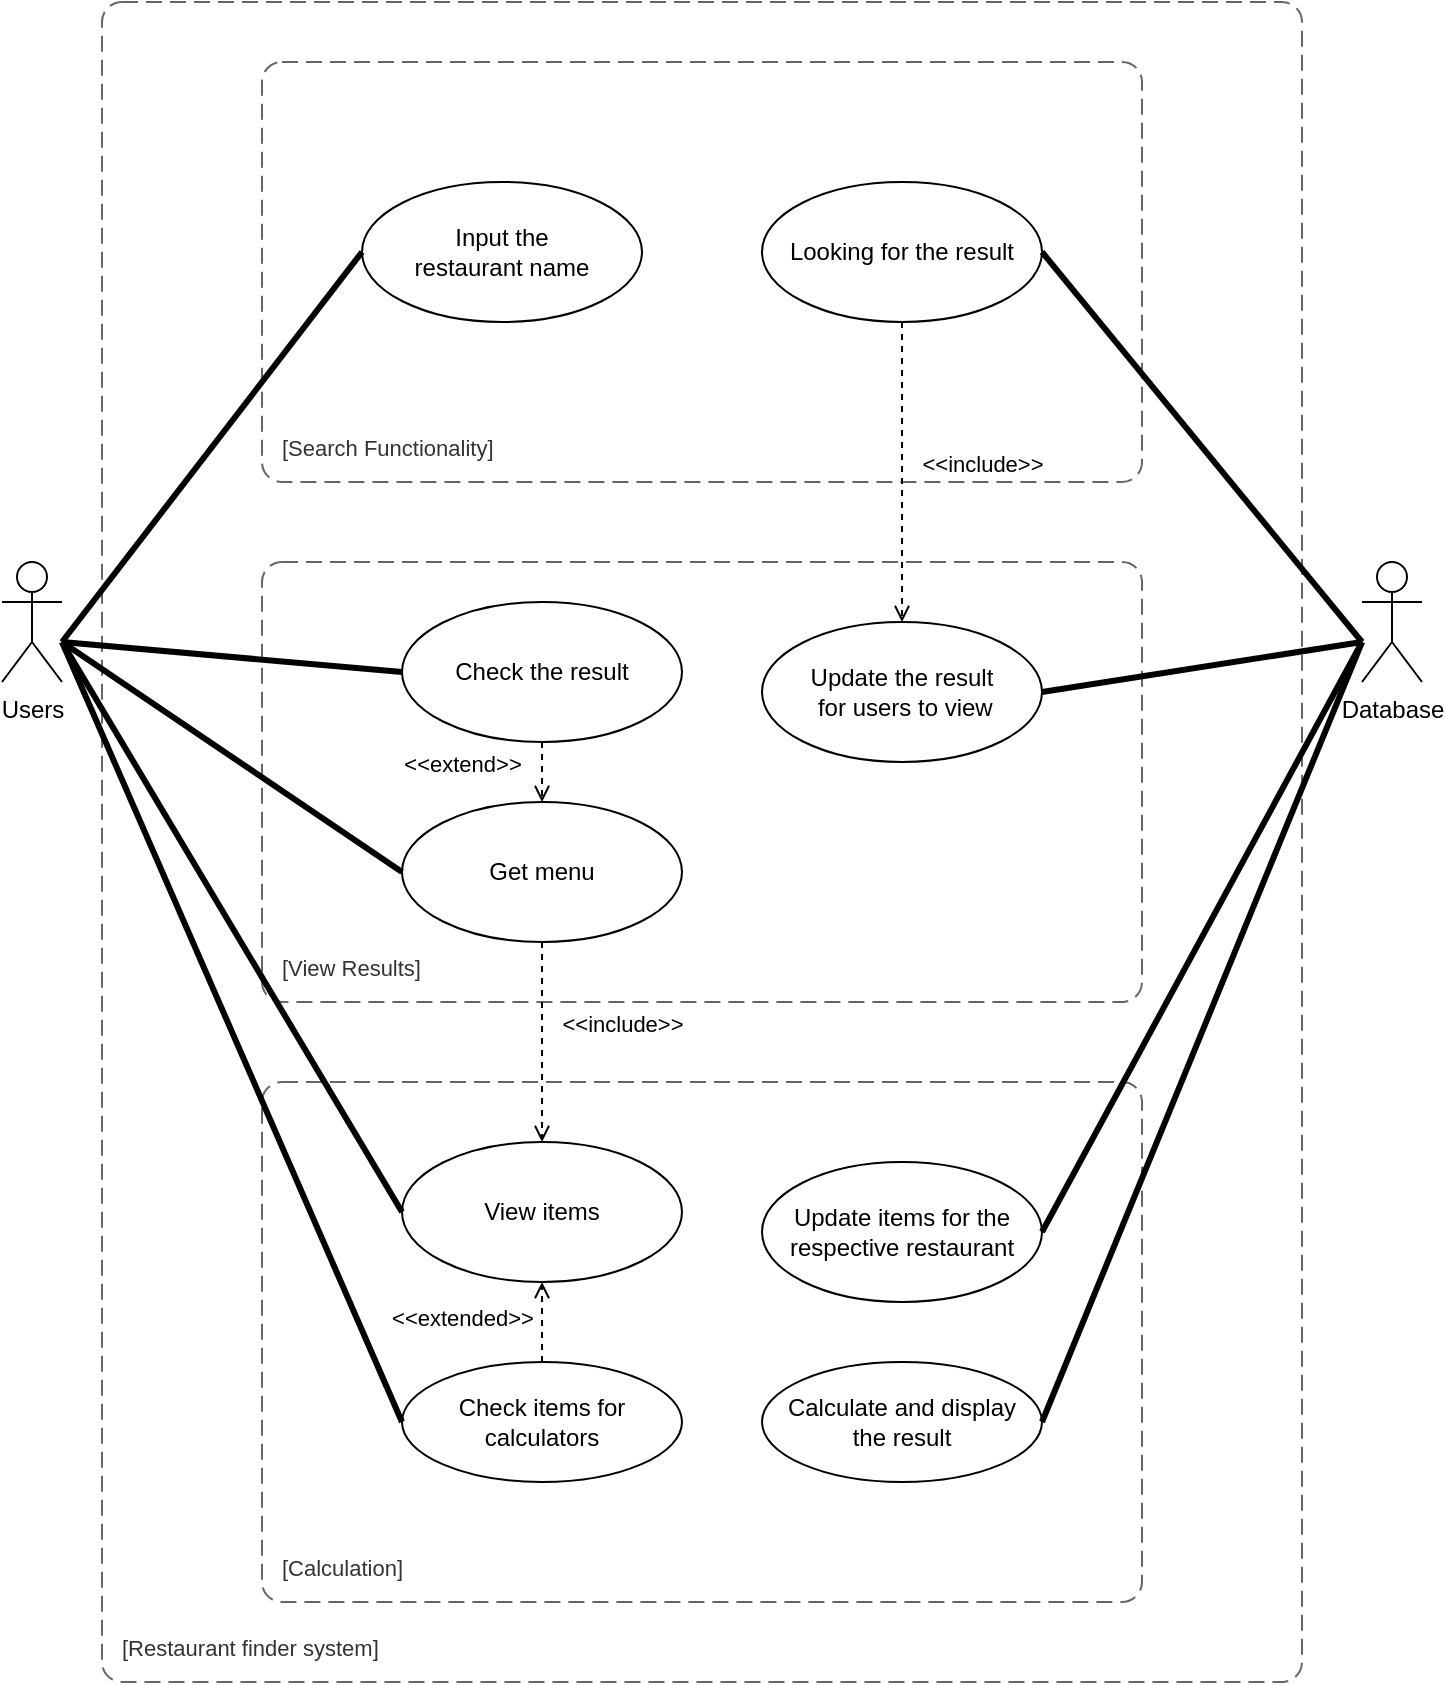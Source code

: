 <mxfile version="20.3.2" type="github">
  <diagram id="12-v_-Ps5oeWohAapK6f" name="Page-1">
    <mxGraphModel dx="898" dy="456" grid="1" gridSize="10" guides="1" tooltips="1" connect="1" arrows="1" fold="1" page="1" pageScale="1" pageWidth="850" pageHeight="1100" math="0" shadow="0">
      <root>
        <mxCell id="0" />
        <mxCell id="1" parent="0" />
        <mxCell id="sopNn36Yz9ptfTBNqcj7-1" value="Users" style="shape=umlActor;verticalLabelPosition=bottom;verticalAlign=top;html=1;outlineConnect=0;" vertex="1" parent="1">
          <mxGeometry x="70" y="320" width="30" height="60" as="geometry" />
        </mxCell>
        <mxCell id="sopNn36Yz9ptfTBNqcj7-6" value="Database" style="shape=umlActor;verticalLabelPosition=bottom;verticalAlign=top;html=1;outlineConnect=0;" vertex="1" parent="1">
          <mxGeometry x="750" y="320" width="30" height="60" as="geometry" />
        </mxCell>
        <mxCell id="sopNn36Yz9ptfTBNqcj7-8" value="Input the &lt;br&gt;restaurant name" style="ellipse;whiteSpace=wrap;html=1;" vertex="1" parent="1">
          <mxGeometry x="250" y="130" width="140" height="70" as="geometry" />
        </mxCell>
        <mxCell id="sopNn36Yz9ptfTBNqcj7-9" value="Looking for the result" style="ellipse;whiteSpace=wrap;html=1;" vertex="1" parent="1">
          <mxGeometry x="450" y="130" width="140" height="70" as="geometry" />
        </mxCell>
        <mxCell id="sopNn36Yz9ptfTBNqcj7-10" value="Update the result&lt;br&gt;&amp;nbsp;for users to view" style="ellipse;whiteSpace=wrap;html=1;" vertex="1" parent="1">
          <mxGeometry x="450" y="350" width="140" height="70" as="geometry" />
        </mxCell>
        <mxCell id="sopNn36Yz9ptfTBNqcj7-11" value="Get menu" style="ellipse;whiteSpace=wrap;html=1;" vertex="1" parent="1">
          <mxGeometry x="270" y="440" width="140" height="70" as="geometry" />
        </mxCell>
        <mxCell id="sopNn36Yz9ptfTBNqcj7-12" value="View items" style="ellipse;whiteSpace=wrap;html=1;" vertex="1" parent="1">
          <mxGeometry x="270" y="610" width="140" height="70" as="geometry" />
        </mxCell>
        <mxCell id="sopNn36Yz9ptfTBNqcj7-13" value="Check items for calculators" style="ellipse;whiteSpace=wrap;html=1;" vertex="1" parent="1">
          <mxGeometry x="270" y="720" width="140" height="60" as="geometry" />
        </mxCell>
        <object placeholders="1" c4Name="" c4Type="" c4Application="Restaurant finder system" label="&lt;font style=&quot;font-size: 16px&quot;&gt;&lt;b&gt;&lt;div style=&quot;text-align: left&quot;&gt;%c4Name%&lt;/div&gt;&lt;/b&gt;&lt;/font&gt;&lt;div style=&quot;text-align: left&quot;&gt;[%c4Application%]&lt;/div&gt;" id="sopNn36Yz9ptfTBNqcj7-31">
          <mxCell style="rounded=1;fontSize=11;whiteSpace=wrap;html=1;dashed=1;arcSize=20;fillColor=none;strokeColor=#666666;fontColor=#333333;labelBackgroundColor=none;align=left;verticalAlign=bottom;labelBorderColor=none;spacingTop=0;spacing=10;dashPattern=8 4;metaEdit=1;rotatable=0;perimeter=rectanglePerimeter;noLabel=0;labelPadding=0;allowArrows=0;connectable=0;expand=0;recursiveResize=0;editable=1;pointerEvents=0;absoluteArcSize=1;points=[[0.25,0,0],[0.5,0,0],[0.75,0,0],[1,0.25,0],[1,0.5,0],[1,0.75,0],[0.75,1,0],[0.5,1,0],[0.25,1,0],[0,0.75,0],[0,0.5,0],[0,0.25,0]];" vertex="1" parent="1">
            <mxGeometry x="120" y="40" width="600" height="840" as="geometry" />
          </mxCell>
        </object>
        <object placeholders="1" c4Name="" c4Type="" c4Application="Search Functionality" label="&lt;font style=&quot;font-size: 16px&quot;&gt;&lt;b&gt;&lt;div style=&quot;text-align: left&quot;&gt;%c4Name%&lt;/div&gt;&lt;/b&gt;&lt;/font&gt;&lt;div style=&quot;text-align: left&quot;&gt;[%c4Application%]&lt;/div&gt;" id="sopNn36Yz9ptfTBNqcj7-32">
          <mxCell style="rounded=1;fontSize=11;whiteSpace=wrap;html=1;dashed=1;arcSize=20;fillColor=none;strokeColor=#666666;fontColor=#333333;labelBackgroundColor=none;align=left;verticalAlign=bottom;labelBorderColor=none;spacingTop=0;spacing=10;dashPattern=8 4;metaEdit=1;rotatable=0;perimeter=rectanglePerimeter;noLabel=0;labelPadding=0;allowArrows=0;connectable=0;expand=0;recursiveResize=0;editable=1;pointerEvents=0;absoluteArcSize=1;points=[[0.25,0,0],[0.5,0,0],[0.75,0,0],[1,0.25,0],[1,0.5,0],[1,0.75,0],[0.75,1,0],[0.5,1,0],[0.25,1,0],[0,0.75,0],[0,0.5,0],[0,0.25,0]];" vertex="1" parent="1">
            <mxGeometry x="200" y="70" width="440" height="210" as="geometry" />
          </mxCell>
        </object>
        <object placeholders="1" c4Name="" c4Type="&#xa;" c4Application="View Results" label="&lt;font style=&quot;font-size: 16px&quot;&gt;&lt;b&gt;&lt;div style=&quot;text-align: left&quot;&gt;%c4Name%&lt;/div&gt;&lt;/b&gt;&lt;/font&gt;&lt;div style=&quot;text-align: left&quot;&gt;[%c4Application%]&lt;/div&gt;" id="sopNn36Yz9ptfTBNqcj7-33">
          <mxCell style="rounded=1;fontSize=11;whiteSpace=wrap;html=1;dashed=1;arcSize=20;fillColor=none;strokeColor=#666666;fontColor=#333333;labelBackgroundColor=none;align=left;verticalAlign=bottom;labelBorderColor=none;spacingTop=0;spacing=10;dashPattern=8 4;metaEdit=1;rotatable=0;perimeter=rectanglePerimeter;noLabel=0;labelPadding=0;allowArrows=0;connectable=0;expand=0;recursiveResize=0;editable=1;pointerEvents=0;absoluteArcSize=1;points=[[0.25,0,0],[0.5,0,0],[0.75,0,0],[1,0.25,0],[1,0.5,0],[1,0.75,0],[0.75,1,0],[0.5,1,0],[0.25,1,0],[0,0.75,0],[0,0.5,0],[0,0.25,0]];" vertex="1" parent="1">
            <mxGeometry x="200" y="320" width="440" height="220" as="geometry" />
          </mxCell>
        </object>
        <object placeholders="1" c4Name="" c4Type="&#xa;" c4Application="Calculation" label="&lt;font style=&quot;font-size: 16px&quot;&gt;&lt;b&gt;&lt;div style=&quot;text-align: left&quot;&gt;%c4Name%&lt;/div&gt;&lt;/b&gt;&lt;/font&gt;&lt;div style=&quot;text-align: left&quot;&gt;[%c4Application%]&lt;/div&gt;" id="sopNn36Yz9ptfTBNqcj7-35">
          <mxCell style="rounded=1;fontSize=11;whiteSpace=wrap;html=1;dashed=1;arcSize=20;fillColor=none;strokeColor=#666666;fontColor=#333333;labelBackgroundColor=none;align=left;verticalAlign=bottom;labelBorderColor=none;spacingTop=0;spacing=10;dashPattern=8 4;metaEdit=1;rotatable=0;perimeter=rectanglePerimeter;noLabel=0;labelPadding=0;allowArrows=0;connectable=0;expand=0;recursiveResize=0;editable=1;pointerEvents=0;absoluteArcSize=1;points=[[0.25,0,0],[0.5,0,0],[0.75,0,0],[1,0.25,0],[1,0.5,0],[1,0.75,0],[0.75,1,0],[0.5,1,0],[0.25,1,0],[0,0.75,0],[0,0.5,0],[0,0.25,0]];" vertex="1" parent="1">
            <mxGeometry x="200" y="580" width="440" height="260" as="geometry" />
          </mxCell>
        </object>
        <mxCell id="sopNn36Yz9ptfTBNqcj7-36" value="Update items for the respective restaurant" style="ellipse;whiteSpace=wrap;html=1;" vertex="1" parent="1">
          <mxGeometry x="450" y="620" width="140" height="70" as="geometry" />
        </mxCell>
        <mxCell id="sopNn36Yz9ptfTBNqcj7-37" value="Calculate and display &lt;br&gt;the result" style="ellipse;whiteSpace=wrap;html=1;" vertex="1" parent="1">
          <mxGeometry x="450" y="720" width="140" height="60" as="geometry" />
        </mxCell>
        <mxCell id="sopNn36Yz9ptfTBNqcj7-41" value="&amp;lt;&amp;lt;extended&amp;gt;&amp;gt;" style="html=1;verticalAlign=bottom;labelBackgroundColor=none;endArrow=open;endFill=0;dashed=1;rounded=0;exitX=0.5;exitY=0;exitDx=0;exitDy=0;" edge="1" parent="1" source="sopNn36Yz9ptfTBNqcj7-13" target="sopNn36Yz9ptfTBNqcj7-12">
          <mxGeometry x="-0.333" y="40" width="160" relative="1" as="geometry">
            <mxPoint x="270" y="700" as="sourcePoint" />
            <mxPoint x="430" y="700" as="targetPoint" />
            <mxPoint as="offset" />
          </mxGeometry>
        </mxCell>
        <mxCell id="sopNn36Yz9ptfTBNqcj7-46" value="Check the result" style="ellipse;whiteSpace=wrap;html=1;" vertex="1" parent="1">
          <mxGeometry x="270" y="340" width="140" height="70" as="geometry" />
        </mxCell>
        <mxCell id="sopNn36Yz9ptfTBNqcj7-48" value="&amp;lt;&amp;lt;extend&amp;gt;&amp;gt;" style="html=1;verticalAlign=bottom;labelBackgroundColor=none;endArrow=open;endFill=0;dashed=1;rounded=0;entryX=0.5;entryY=0;entryDx=0;entryDy=0;exitX=0.5;exitY=1;exitDx=0;exitDy=0;" edge="1" parent="1" source="sopNn36Yz9ptfTBNqcj7-46" target="sopNn36Yz9ptfTBNqcj7-11">
          <mxGeometry x="0.333" y="-40" width="160" relative="1" as="geometry">
            <mxPoint x="290" y="420" as="sourcePoint" />
            <mxPoint x="520" y="384.5" as="targetPoint" />
            <mxPoint as="offset" />
          </mxGeometry>
        </mxCell>
        <mxCell id="sopNn36Yz9ptfTBNqcj7-51" value="" style="endArrow=none;startArrow=none;endFill=0;startFill=0;endSize=8;html=1;verticalAlign=bottom;labelBackgroundColor=none;strokeWidth=3;rounded=0;entryX=0;entryY=0.5;entryDx=0;entryDy=0;" edge="1" parent="1" target="sopNn36Yz9ptfTBNqcj7-8">
          <mxGeometry width="160" relative="1" as="geometry">
            <mxPoint x="100" y="360" as="sourcePoint" />
            <mxPoint x="260" y="360" as="targetPoint" />
          </mxGeometry>
        </mxCell>
        <mxCell id="sopNn36Yz9ptfTBNqcj7-52" value="" style="endArrow=none;startArrow=none;endFill=0;startFill=0;endSize=8;html=1;verticalAlign=bottom;labelBackgroundColor=none;strokeWidth=3;rounded=0;exitX=1;exitY=0.5;exitDx=0;exitDy=0;" edge="1" parent="1" source="sopNn36Yz9ptfTBNqcj7-9">
          <mxGeometry width="160" relative="1" as="geometry">
            <mxPoint x="590" y="360" as="sourcePoint" />
            <mxPoint x="750" y="360" as="targetPoint" />
          </mxGeometry>
        </mxCell>
        <mxCell id="sopNn36Yz9ptfTBNqcj7-53" value="" style="endArrow=none;startArrow=none;endFill=0;startFill=0;endSize=8;html=1;verticalAlign=bottom;labelBackgroundColor=none;strokeWidth=3;rounded=0;entryX=0;entryY=0.5;entryDx=0;entryDy=0;" edge="1" parent="1" target="sopNn36Yz9ptfTBNqcj7-46">
          <mxGeometry width="160" relative="1" as="geometry">
            <mxPoint x="100" y="360" as="sourcePoint" />
            <mxPoint x="260" y="360" as="targetPoint" />
          </mxGeometry>
        </mxCell>
        <mxCell id="sopNn36Yz9ptfTBNqcj7-54" value="" style="endArrow=none;startArrow=none;endFill=0;startFill=0;endSize=8;html=1;verticalAlign=bottom;labelBackgroundColor=none;strokeWidth=3;rounded=0;entryX=0;entryY=0.5;entryDx=0;entryDy=0;" edge="1" parent="1" target="sopNn36Yz9ptfTBNqcj7-11">
          <mxGeometry width="160" relative="1" as="geometry">
            <mxPoint x="100" y="360" as="sourcePoint" />
            <mxPoint x="220" y="385" as="targetPoint" />
          </mxGeometry>
        </mxCell>
        <mxCell id="sopNn36Yz9ptfTBNqcj7-55" value="" style="endArrow=none;startArrow=none;endFill=0;startFill=0;endSize=8;html=1;verticalAlign=bottom;labelBackgroundColor=none;strokeWidth=3;rounded=0;" edge="1" parent="1">
          <mxGeometry width="160" relative="1" as="geometry">
            <mxPoint x="590" y="385" as="sourcePoint" />
            <mxPoint x="750" y="360" as="targetPoint" />
          </mxGeometry>
        </mxCell>
        <mxCell id="sopNn36Yz9ptfTBNqcj7-56" value="" style="endArrow=none;startArrow=none;endFill=0;startFill=0;endSize=8;html=1;verticalAlign=bottom;labelBackgroundColor=none;strokeWidth=3;rounded=0;exitX=1;exitY=0.5;exitDx=0;exitDy=0;" edge="1" parent="1" source="sopNn36Yz9ptfTBNqcj7-36">
          <mxGeometry width="160" relative="1" as="geometry">
            <mxPoint x="580" y="442.25" as="sourcePoint" />
            <mxPoint x="750" y="360" as="targetPoint" />
          </mxGeometry>
        </mxCell>
        <mxCell id="sopNn36Yz9ptfTBNqcj7-57" value="" style="endArrow=none;startArrow=none;endFill=0;startFill=0;endSize=8;html=1;verticalAlign=bottom;labelBackgroundColor=none;strokeWidth=3;rounded=0;entryX=0;entryY=0.5;entryDx=0;entryDy=0;" edge="1" parent="1" target="sopNn36Yz9ptfTBNqcj7-12">
          <mxGeometry width="160" relative="1" as="geometry">
            <mxPoint x="100" y="360" as="sourcePoint" />
            <mxPoint x="330" y="485" as="targetPoint" />
          </mxGeometry>
        </mxCell>
        <mxCell id="sopNn36Yz9ptfTBNqcj7-58" value="" style="endArrow=none;startArrow=none;endFill=0;startFill=0;endSize=8;html=1;verticalAlign=bottom;labelBackgroundColor=none;strokeWidth=3;rounded=0;entryX=0;entryY=0.5;entryDx=0;entryDy=0;" edge="1" parent="1" target="sopNn36Yz9ptfTBNqcj7-13">
          <mxGeometry width="160" relative="1" as="geometry">
            <mxPoint x="100" y="360" as="sourcePoint" />
            <mxPoint x="330" y="755" as="targetPoint" />
          </mxGeometry>
        </mxCell>
        <mxCell id="sopNn36Yz9ptfTBNqcj7-59" value="" style="endArrow=none;startArrow=none;endFill=0;startFill=0;endSize=8;html=1;verticalAlign=bottom;labelBackgroundColor=none;strokeWidth=3;rounded=0;exitX=1;exitY=0.5;exitDx=0;exitDy=0;" edge="1" parent="1" source="sopNn36Yz9ptfTBNqcj7-37">
          <mxGeometry width="160" relative="1" as="geometry">
            <mxPoint x="470" y="912.5" as="sourcePoint" />
            <mxPoint x="750" y="360" as="targetPoint" />
          </mxGeometry>
        </mxCell>
        <mxCell id="sopNn36Yz9ptfTBNqcj7-60" value="&amp;lt;&amp;lt;include&amp;gt;&amp;gt;" style="html=1;verticalAlign=bottom;labelBackgroundColor=none;endArrow=open;endFill=0;dashed=1;rounded=0;entryX=0.5;entryY=0;entryDx=0;entryDy=0;exitX=0.5;exitY=1;exitDx=0;exitDy=0;" edge="1" parent="1" source="sopNn36Yz9ptfTBNqcj7-11" target="sopNn36Yz9ptfTBNqcj7-12">
          <mxGeometry y="40" width="160" relative="1" as="geometry">
            <mxPoint x="320" y="510" as="sourcePoint" />
            <mxPoint x="480" y="510" as="targetPoint" />
            <Array as="points" />
            <mxPoint as="offset" />
          </mxGeometry>
        </mxCell>
        <mxCell id="sopNn36Yz9ptfTBNqcj7-61" value="&amp;lt;&amp;lt;include&amp;gt;&amp;gt;" style="html=1;verticalAlign=bottom;labelBackgroundColor=none;endArrow=open;endFill=0;dashed=1;rounded=0;entryX=0.5;entryY=0;entryDx=0;entryDy=0;exitX=0.5;exitY=1;exitDx=0;exitDy=0;" edge="1" parent="1" source="sopNn36Yz9ptfTBNqcj7-9" target="sopNn36Yz9ptfTBNqcj7-10">
          <mxGeometry x="0.067" y="40" width="160" relative="1" as="geometry">
            <mxPoint x="500" y="200" as="sourcePoint" />
            <mxPoint x="470" y="300" as="targetPoint" />
            <Array as="points" />
            <mxPoint as="offset" />
          </mxGeometry>
        </mxCell>
      </root>
    </mxGraphModel>
  </diagram>
</mxfile>
